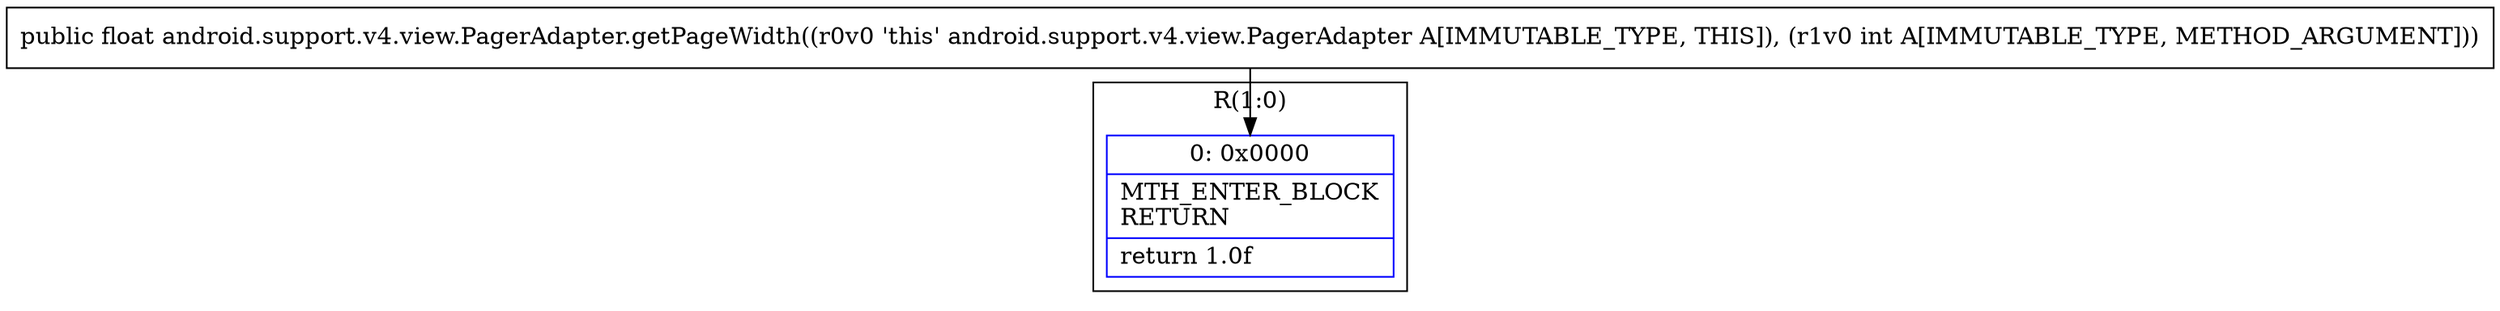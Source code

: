 digraph "CFG forandroid.support.v4.view.PagerAdapter.getPageWidth(I)F" {
subgraph cluster_Region_538787222 {
label = "R(1:0)";
node [shape=record,color=blue];
Node_0 [shape=record,label="{0\:\ 0x0000|MTH_ENTER_BLOCK\lRETURN\l|return 1.0f\l}"];
}
MethodNode[shape=record,label="{public float android.support.v4.view.PagerAdapter.getPageWidth((r0v0 'this' android.support.v4.view.PagerAdapter A[IMMUTABLE_TYPE, THIS]), (r1v0 int A[IMMUTABLE_TYPE, METHOD_ARGUMENT])) }"];
MethodNode -> Node_0;
}

